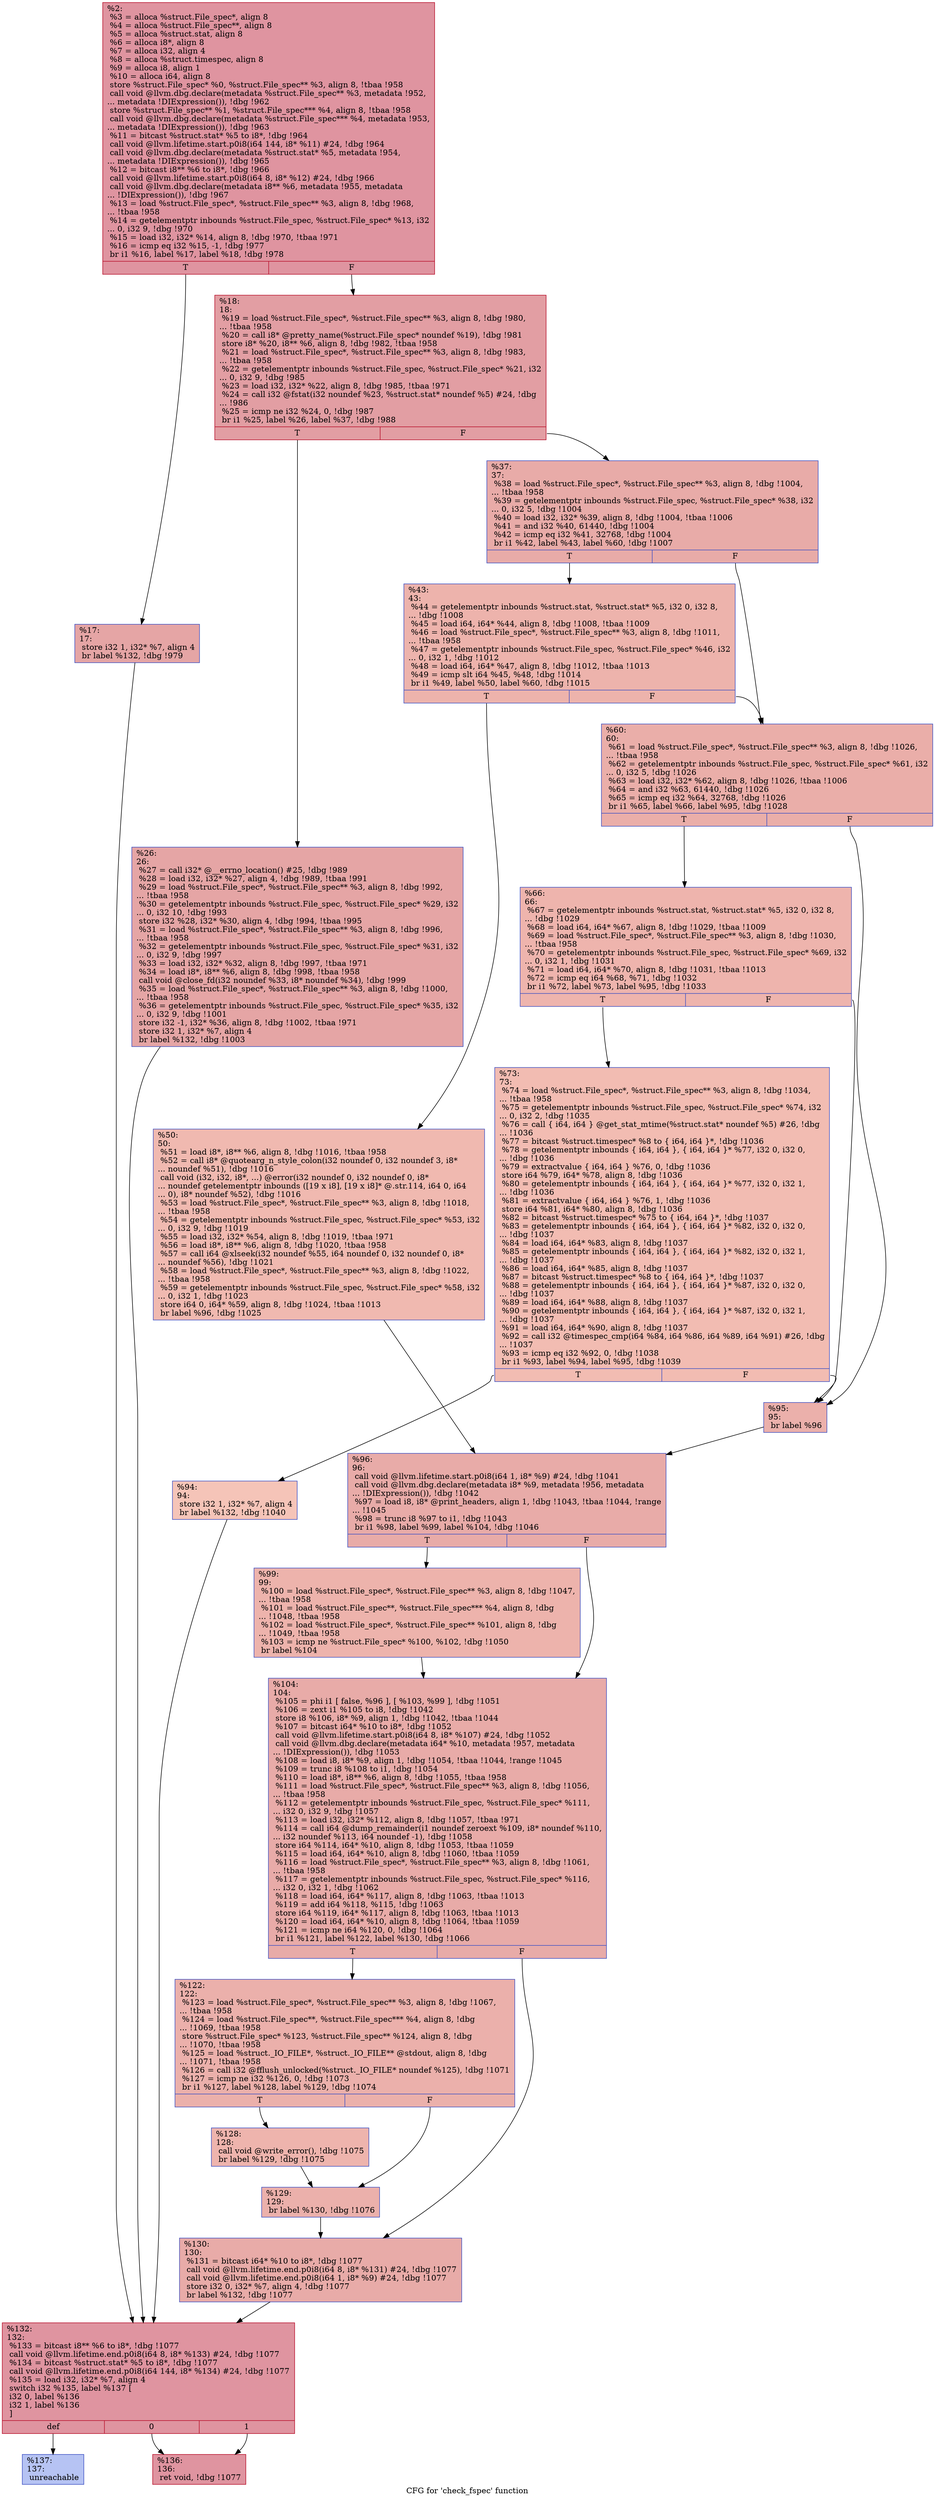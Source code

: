digraph "CFG for 'check_fspec' function" {
	label="CFG for 'check_fspec' function";

	Node0x10cf570 [shape=record,color="#b70d28ff", style=filled, fillcolor="#b70d2870",label="{%2:\l  %3 = alloca %struct.File_spec*, align 8\l  %4 = alloca %struct.File_spec**, align 8\l  %5 = alloca %struct.stat, align 8\l  %6 = alloca i8*, align 8\l  %7 = alloca i32, align 4\l  %8 = alloca %struct.timespec, align 8\l  %9 = alloca i8, align 1\l  %10 = alloca i64, align 8\l  store %struct.File_spec* %0, %struct.File_spec** %3, align 8, !tbaa !958\l  call void @llvm.dbg.declare(metadata %struct.File_spec** %3, metadata !952,\l... metadata !DIExpression()), !dbg !962\l  store %struct.File_spec** %1, %struct.File_spec*** %4, align 8, !tbaa !958\l  call void @llvm.dbg.declare(metadata %struct.File_spec*** %4, metadata !953,\l... metadata !DIExpression()), !dbg !963\l  %11 = bitcast %struct.stat* %5 to i8*, !dbg !964\l  call void @llvm.lifetime.start.p0i8(i64 144, i8* %11) #24, !dbg !964\l  call void @llvm.dbg.declare(metadata %struct.stat* %5, metadata !954,\l... metadata !DIExpression()), !dbg !965\l  %12 = bitcast i8** %6 to i8*, !dbg !966\l  call void @llvm.lifetime.start.p0i8(i64 8, i8* %12) #24, !dbg !966\l  call void @llvm.dbg.declare(metadata i8** %6, metadata !955, metadata\l... !DIExpression()), !dbg !967\l  %13 = load %struct.File_spec*, %struct.File_spec** %3, align 8, !dbg !968,\l... !tbaa !958\l  %14 = getelementptr inbounds %struct.File_spec, %struct.File_spec* %13, i32\l... 0, i32 9, !dbg !970\l  %15 = load i32, i32* %14, align 8, !dbg !970, !tbaa !971\l  %16 = icmp eq i32 %15, -1, !dbg !977\l  br i1 %16, label %17, label %18, !dbg !978\l|{<s0>T|<s1>F}}"];
	Node0x10cf570:s0 -> Node0x10ddf30;
	Node0x10cf570:s1 -> Node0x10ddf80;
	Node0x10ddf30 [shape=record,color="#3d50c3ff", style=filled, fillcolor="#c5333470",label="{%17:\l17:                                               \l  store i32 1, i32* %7, align 4\l  br label %132, !dbg !979\l}"];
	Node0x10ddf30 -> Node0x10de4d0;
	Node0x10ddf80 [shape=record,color="#b70d28ff", style=filled, fillcolor="#be242e70",label="{%18:\l18:                                               \l  %19 = load %struct.File_spec*, %struct.File_spec** %3, align 8, !dbg !980,\l... !tbaa !958\l  %20 = call i8* @pretty_name(%struct.File_spec* noundef %19), !dbg !981\l  store i8* %20, i8** %6, align 8, !dbg !982, !tbaa !958\l  %21 = load %struct.File_spec*, %struct.File_spec** %3, align 8, !dbg !983,\l... !tbaa !958\l  %22 = getelementptr inbounds %struct.File_spec, %struct.File_spec* %21, i32\l... 0, i32 9, !dbg !985\l  %23 = load i32, i32* %22, align 8, !dbg !985, !tbaa !971\l  %24 = call i32 @fstat(i32 noundef %23, %struct.stat* noundef %5) #24, !dbg\l... !986\l  %25 = icmp ne i32 %24, 0, !dbg !987\l  br i1 %25, label %26, label %37, !dbg !988\l|{<s0>T|<s1>F}}"];
	Node0x10ddf80:s0 -> Node0x10ddfd0;
	Node0x10ddf80:s1 -> Node0x10de020;
	Node0x10ddfd0 [shape=record,color="#3d50c3ff", style=filled, fillcolor="#c5333470",label="{%26:\l26:                                               \l  %27 = call i32* @__errno_location() #25, !dbg !989\l  %28 = load i32, i32* %27, align 4, !dbg !989, !tbaa !991\l  %29 = load %struct.File_spec*, %struct.File_spec** %3, align 8, !dbg !992,\l... !tbaa !958\l  %30 = getelementptr inbounds %struct.File_spec, %struct.File_spec* %29, i32\l... 0, i32 10, !dbg !993\l  store i32 %28, i32* %30, align 4, !dbg !994, !tbaa !995\l  %31 = load %struct.File_spec*, %struct.File_spec** %3, align 8, !dbg !996,\l... !tbaa !958\l  %32 = getelementptr inbounds %struct.File_spec, %struct.File_spec* %31, i32\l... 0, i32 9, !dbg !997\l  %33 = load i32, i32* %32, align 8, !dbg !997, !tbaa !971\l  %34 = load i8*, i8** %6, align 8, !dbg !998, !tbaa !958\l  call void @close_fd(i32 noundef %33, i8* noundef %34), !dbg !999\l  %35 = load %struct.File_spec*, %struct.File_spec** %3, align 8, !dbg !1000,\l... !tbaa !958\l  %36 = getelementptr inbounds %struct.File_spec, %struct.File_spec* %35, i32\l... 0, i32 9, !dbg !1001\l  store i32 -1, i32* %36, align 8, !dbg !1002, !tbaa !971\l  store i32 1, i32* %7, align 4\l  br label %132, !dbg !1003\l}"];
	Node0x10ddfd0 -> Node0x10de4d0;
	Node0x10de020 [shape=record,color="#3d50c3ff", style=filled, fillcolor="#cc403a70",label="{%37:\l37:                                               \l  %38 = load %struct.File_spec*, %struct.File_spec** %3, align 8, !dbg !1004,\l... !tbaa !958\l  %39 = getelementptr inbounds %struct.File_spec, %struct.File_spec* %38, i32\l... 0, i32 5, !dbg !1004\l  %40 = load i32, i32* %39, align 8, !dbg !1004, !tbaa !1006\l  %41 = and i32 %40, 61440, !dbg !1004\l  %42 = icmp eq i32 %41, 32768, !dbg !1004\l  br i1 %42, label %43, label %60, !dbg !1007\l|{<s0>T|<s1>F}}"];
	Node0x10de020:s0 -> Node0x10de070;
	Node0x10de020:s1 -> Node0x10de110;
	Node0x10de070 [shape=record,color="#3d50c3ff", style=filled, fillcolor="#d6524470",label="{%43:\l43:                                               \l  %44 = getelementptr inbounds %struct.stat, %struct.stat* %5, i32 0, i32 8,\l... !dbg !1008\l  %45 = load i64, i64* %44, align 8, !dbg !1008, !tbaa !1009\l  %46 = load %struct.File_spec*, %struct.File_spec** %3, align 8, !dbg !1011,\l... !tbaa !958\l  %47 = getelementptr inbounds %struct.File_spec, %struct.File_spec* %46, i32\l... 0, i32 1, !dbg !1012\l  %48 = load i64, i64* %47, align 8, !dbg !1012, !tbaa !1013\l  %49 = icmp slt i64 %45, %48, !dbg !1014\l  br i1 %49, label %50, label %60, !dbg !1015\l|{<s0>T|<s1>F}}"];
	Node0x10de070:s0 -> Node0x10de0c0;
	Node0x10de070:s1 -> Node0x10de110;
	Node0x10de0c0 [shape=record,color="#3d50c3ff", style=filled, fillcolor="#de614d70",label="{%50:\l50:                                               \l  %51 = load i8*, i8** %6, align 8, !dbg !1016, !tbaa !958\l  %52 = call i8* @quotearg_n_style_colon(i32 noundef 0, i32 noundef 3, i8*\l... noundef %51), !dbg !1016\l  call void (i32, i32, i8*, ...) @error(i32 noundef 0, i32 noundef 0, i8*\l... noundef getelementptr inbounds ([19 x i8], [19 x i8]* @.str.114, i64 0, i64\l... 0), i8* noundef %52), !dbg !1016\l  %53 = load %struct.File_spec*, %struct.File_spec** %3, align 8, !dbg !1018,\l... !tbaa !958\l  %54 = getelementptr inbounds %struct.File_spec, %struct.File_spec* %53, i32\l... 0, i32 9, !dbg !1019\l  %55 = load i32, i32* %54, align 8, !dbg !1019, !tbaa !971\l  %56 = load i8*, i8** %6, align 8, !dbg !1020, !tbaa !958\l  %57 = call i64 @xlseek(i32 noundef %55, i64 noundef 0, i32 noundef 0, i8*\l... noundef %56), !dbg !1021\l  %58 = load %struct.File_spec*, %struct.File_spec** %3, align 8, !dbg !1022,\l... !tbaa !958\l  %59 = getelementptr inbounds %struct.File_spec, %struct.File_spec* %58, i32\l... 0, i32 1, !dbg !1023\l  store i64 0, i64* %59, align 8, !dbg !1024, !tbaa !1013\l  br label %96, !dbg !1025\l}"];
	Node0x10de0c0 -> Node0x10de2a0;
	Node0x10de110 [shape=record,color="#3d50c3ff", style=filled, fillcolor="#d0473d70",label="{%60:\l60:                                               \l  %61 = load %struct.File_spec*, %struct.File_spec** %3, align 8, !dbg !1026,\l... !tbaa !958\l  %62 = getelementptr inbounds %struct.File_spec, %struct.File_spec* %61, i32\l... 0, i32 5, !dbg !1026\l  %63 = load i32, i32* %62, align 8, !dbg !1026, !tbaa !1006\l  %64 = and i32 %63, 61440, !dbg !1026\l  %65 = icmp eq i32 %64, 32768, !dbg !1026\l  br i1 %65, label %66, label %95, !dbg !1028\l|{<s0>T|<s1>F}}"];
	Node0x10de110:s0 -> Node0x10de160;
	Node0x10de110:s1 -> Node0x10de250;
	Node0x10de160 [shape=record,color="#3d50c3ff", style=filled, fillcolor="#d8564670",label="{%66:\l66:                                               \l  %67 = getelementptr inbounds %struct.stat, %struct.stat* %5, i32 0, i32 8,\l... !dbg !1029\l  %68 = load i64, i64* %67, align 8, !dbg !1029, !tbaa !1009\l  %69 = load %struct.File_spec*, %struct.File_spec** %3, align 8, !dbg !1030,\l... !tbaa !958\l  %70 = getelementptr inbounds %struct.File_spec, %struct.File_spec* %69, i32\l... 0, i32 1, !dbg !1031\l  %71 = load i64, i64* %70, align 8, !dbg !1031, !tbaa !1013\l  %72 = icmp eq i64 %68, %71, !dbg !1032\l  br i1 %72, label %73, label %95, !dbg !1033\l|{<s0>T|<s1>F}}"];
	Node0x10de160:s0 -> Node0x10de1b0;
	Node0x10de160:s1 -> Node0x10de250;
	Node0x10de1b0 [shape=record,color="#3d50c3ff", style=filled, fillcolor="#e1675170",label="{%73:\l73:                                               \l  %74 = load %struct.File_spec*, %struct.File_spec** %3, align 8, !dbg !1034,\l... !tbaa !958\l  %75 = getelementptr inbounds %struct.File_spec, %struct.File_spec* %74, i32\l... 0, i32 2, !dbg !1035\l  %76 = call \{ i64, i64 \} @get_stat_mtime(%struct.stat* noundef %5) #26, !dbg\l... !1036\l  %77 = bitcast %struct.timespec* %8 to \{ i64, i64 \}*, !dbg !1036\l  %78 = getelementptr inbounds \{ i64, i64 \}, \{ i64, i64 \}* %77, i32 0, i32 0,\l... !dbg !1036\l  %79 = extractvalue \{ i64, i64 \} %76, 0, !dbg !1036\l  store i64 %79, i64* %78, align 8, !dbg !1036\l  %80 = getelementptr inbounds \{ i64, i64 \}, \{ i64, i64 \}* %77, i32 0, i32 1,\l... !dbg !1036\l  %81 = extractvalue \{ i64, i64 \} %76, 1, !dbg !1036\l  store i64 %81, i64* %80, align 8, !dbg !1036\l  %82 = bitcast %struct.timespec* %75 to \{ i64, i64 \}*, !dbg !1037\l  %83 = getelementptr inbounds \{ i64, i64 \}, \{ i64, i64 \}* %82, i32 0, i32 0,\l... !dbg !1037\l  %84 = load i64, i64* %83, align 8, !dbg !1037\l  %85 = getelementptr inbounds \{ i64, i64 \}, \{ i64, i64 \}* %82, i32 0, i32 1,\l... !dbg !1037\l  %86 = load i64, i64* %85, align 8, !dbg !1037\l  %87 = bitcast %struct.timespec* %8 to \{ i64, i64 \}*, !dbg !1037\l  %88 = getelementptr inbounds \{ i64, i64 \}, \{ i64, i64 \}* %87, i32 0, i32 0,\l... !dbg !1037\l  %89 = load i64, i64* %88, align 8, !dbg !1037\l  %90 = getelementptr inbounds \{ i64, i64 \}, \{ i64, i64 \}* %87, i32 0, i32 1,\l... !dbg !1037\l  %91 = load i64, i64* %90, align 8, !dbg !1037\l  %92 = call i32 @timespec_cmp(i64 %84, i64 %86, i64 %89, i64 %91) #26, !dbg\l... !1037\l  %93 = icmp eq i32 %92, 0, !dbg !1038\l  br i1 %93, label %94, label %95, !dbg !1039\l|{<s0>T|<s1>F}}"];
	Node0x10de1b0:s0 -> Node0x10de200;
	Node0x10de1b0:s1 -> Node0x10de250;
	Node0x10de200 [shape=record,color="#3d50c3ff", style=filled, fillcolor="#e97a5f70",label="{%94:\l94:                                               \l  store i32 1, i32* %7, align 4\l  br label %132, !dbg !1040\l}"];
	Node0x10de200 -> Node0x10de4d0;
	Node0x10de250 [shape=record,color="#3d50c3ff", style=filled, fillcolor="#d24b4070",label="{%95:\l95:                                               \l  br label %96\l}"];
	Node0x10de250 -> Node0x10de2a0;
	Node0x10de2a0 [shape=record,color="#3d50c3ff", style=filled, fillcolor="#cc403a70",label="{%96:\l96:                                               \l  call void @llvm.lifetime.start.p0i8(i64 1, i8* %9) #24, !dbg !1041\l  call void @llvm.dbg.declare(metadata i8* %9, metadata !956, metadata\l... !DIExpression()), !dbg !1042\l  %97 = load i8, i8* @print_headers, align 1, !dbg !1043, !tbaa !1044, !range\l... !1045\l  %98 = trunc i8 %97 to i1, !dbg !1043\l  br i1 %98, label %99, label %104, !dbg !1046\l|{<s0>T|<s1>F}}"];
	Node0x10de2a0:s0 -> Node0x10de2f0;
	Node0x10de2a0:s1 -> Node0x10de340;
	Node0x10de2f0 [shape=record,color="#3d50c3ff", style=filled, fillcolor="#d6524470",label="{%99:\l99:                                               \l  %100 = load %struct.File_spec*, %struct.File_spec** %3, align 8, !dbg !1047,\l... !tbaa !958\l  %101 = load %struct.File_spec**, %struct.File_spec*** %4, align 8, !dbg\l... !1048, !tbaa !958\l  %102 = load %struct.File_spec*, %struct.File_spec** %101, align 8, !dbg\l... !1049, !tbaa !958\l  %103 = icmp ne %struct.File_spec* %100, %102, !dbg !1050\l  br label %104\l}"];
	Node0x10de2f0 -> Node0x10de340;
	Node0x10de340 [shape=record,color="#3d50c3ff", style=filled, fillcolor="#cc403a70",label="{%104:\l104:                                              \l  %105 = phi i1 [ false, %96 ], [ %103, %99 ], !dbg !1051\l  %106 = zext i1 %105 to i8, !dbg !1042\l  store i8 %106, i8* %9, align 1, !dbg !1042, !tbaa !1044\l  %107 = bitcast i64* %10 to i8*, !dbg !1052\l  call void @llvm.lifetime.start.p0i8(i64 8, i8* %107) #24, !dbg !1052\l  call void @llvm.dbg.declare(metadata i64* %10, metadata !957, metadata\l... !DIExpression()), !dbg !1053\l  %108 = load i8, i8* %9, align 1, !dbg !1054, !tbaa !1044, !range !1045\l  %109 = trunc i8 %108 to i1, !dbg !1054\l  %110 = load i8*, i8** %6, align 8, !dbg !1055, !tbaa !958\l  %111 = load %struct.File_spec*, %struct.File_spec** %3, align 8, !dbg !1056,\l... !tbaa !958\l  %112 = getelementptr inbounds %struct.File_spec, %struct.File_spec* %111,\l... i32 0, i32 9, !dbg !1057\l  %113 = load i32, i32* %112, align 8, !dbg !1057, !tbaa !971\l  %114 = call i64 @dump_remainder(i1 noundef zeroext %109, i8* noundef %110,\l... i32 noundef %113, i64 noundef -1), !dbg !1058\l  store i64 %114, i64* %10, align 8, !dbg !1053, !tbaa !1059\l  %115 = load i64, i64* %10, align 8, !dbg !1060, !tbaa !1059\l  %116 = load %struct.File_spec*, %struct.File_spec** %3, align 8, !dbg !1061,\l... !tbaa !958\l  %117 = getelementptr inbounds %struct.File_spec, %struct.File_spec* %116,\l... i32 0, i32 1, !dbg !1062\l  %118 = load i64, i64* %117, align 8, !dbg !1063, !tbaa !1013\l  %119 = add i64 %118, %115, !dbg !1063\l  store i64 %119, i64* %117, align 8, !dbg !1063, !tbaa !1013\l  %120 = load i64, i64* %10, align 8, !dbg !1064, !tbaa !1059\l  %121 = icmp ne i64 %120, 0, !dbg !1064\l  br i1 %121, label %122, label %130, !dbg !1066\l|{<s0>T|<s1>F}}"];
	Node0x10de340:s0 -> Node0x10de390;
	Node0x10de340:s1 -> Node0x10de480;
	Node0x10de390 [shape=record,color="#3d50c3ff", style=filled, fillcolor="#d24b4070",label="{%122:\l122:                                              \l  %123 = load %struct.File_spec*, %struct.File_spec** %3, align 8, !dbg !1067,\l... !tbaa !958\l  %124 = load %struct.File_spec**, %struct.File_spec*** %4, align 8, !dbg\l... !1069, !tbaa !958\l  store %struct.File_spec* %123, %struct.File_spec** %124, align 8, !dbg\l... !1070, !tbaa !958\l  %125 = load %struct._IO_FILE*, %struct._IO_FILE** @stdout, align 8, !dbg\l... !1071, !tbaa !958\l  %126 = call i32 @fflush_unlocked(%struct._IO_FILE* noundef %125), !dbg !1071\l  %127 = icmp ne i32 %126, 0, !dbg !1073\l  br i1 %127, label %128, label %129, !dbg !1074\l|{<s0>T|<s1>F}}"];
	Node0x10de390:s0 -> Node0x10de3e0;
	Node0x10de390:s1 -> Node0x10de430;
	Node0x10de3e0 [shape=record,color="#3d50c3ff", style=filled, fillcolor="#d8564670",label="{%128:\l128:                                              \l  call void @write_error(), !dbg !1075\l  br label %129, !dbg !1075\l}"];
	Node0x10de3e0 -> Node0x10de430;
	Node0x10de430 [shape=record,color="#3d50c3ff", style=filled, fillcolor="#d24b4070",label="{%129:\l129:                                              \l  br label %130, !dbg !1076\l}"];
	Node0x10de430 -> Node0x10de480;
	Node0x10de480 [shape=record,color="#3d50c3ff", style=filled, fillcolor="#cc403a70",label="{%130:\l130:                                              \l  %131 = bitcast i64* %10 to i8*, !dbg !1077\l  call void @llvm.lifetime.end.p0i8(i64 8, i8* %131) #24, !dbg !1077\l  call void @llvm.lifetime.end.p0i8(i64 1, i8* %9) #24, !dbg !1077\l  store i32 0, i32* %7, align 4, !dbg !1077\l  br label %132, !dbg !1077\l}"];
	Node0x10de480 -> Node0x10de4d0;
	Node0x10de4d0 [shape=record,color="#b70d28ff", style=filled, fillcolor="#b70d2870",label="{%132:\l132:                                              \l  %133 = bitcast i8** %6 to i8*, !dbg !1077\l  call void @llvm.lifetime.end.p0i8(i64 8, i8* %133) #24, !dbg !1077\l  %134 = bitcast %struct.stat* %5 to i8*, !dbg !1077\l  call void @llvm.lifetime.end.p0i8(i64 144, i8* %134) #24, !dbg !1077\l  %135 = load i32, i32* %7, align 4\l  switch i32 %135, label %137 [\l    i32 0, label %136\l    i32 1, label %136\l  ]\l|{<s0>def|<s1>0|<s2>1}}"];
	Node0x10de4d0:s0 -> Node0x10de570;
	Node0x10de4d0:s1 -> Node0x10de520;
	Node0x10de4d0:s2 -> Node0x10de520;
	Node0x10de520 [shape=record,color="#b70d28ff", style=filled, fillcolor="#b70d2870",label="{%136:\l136:                                              \l  ret void, !dbg !1077\l}"];
	Node0x10de570 [shape=record,color="#3d50c3ff", style=filled, fillcolor="#5977e370",label="{%137:\l137:                                              \l  unreachable\l}"];
}
